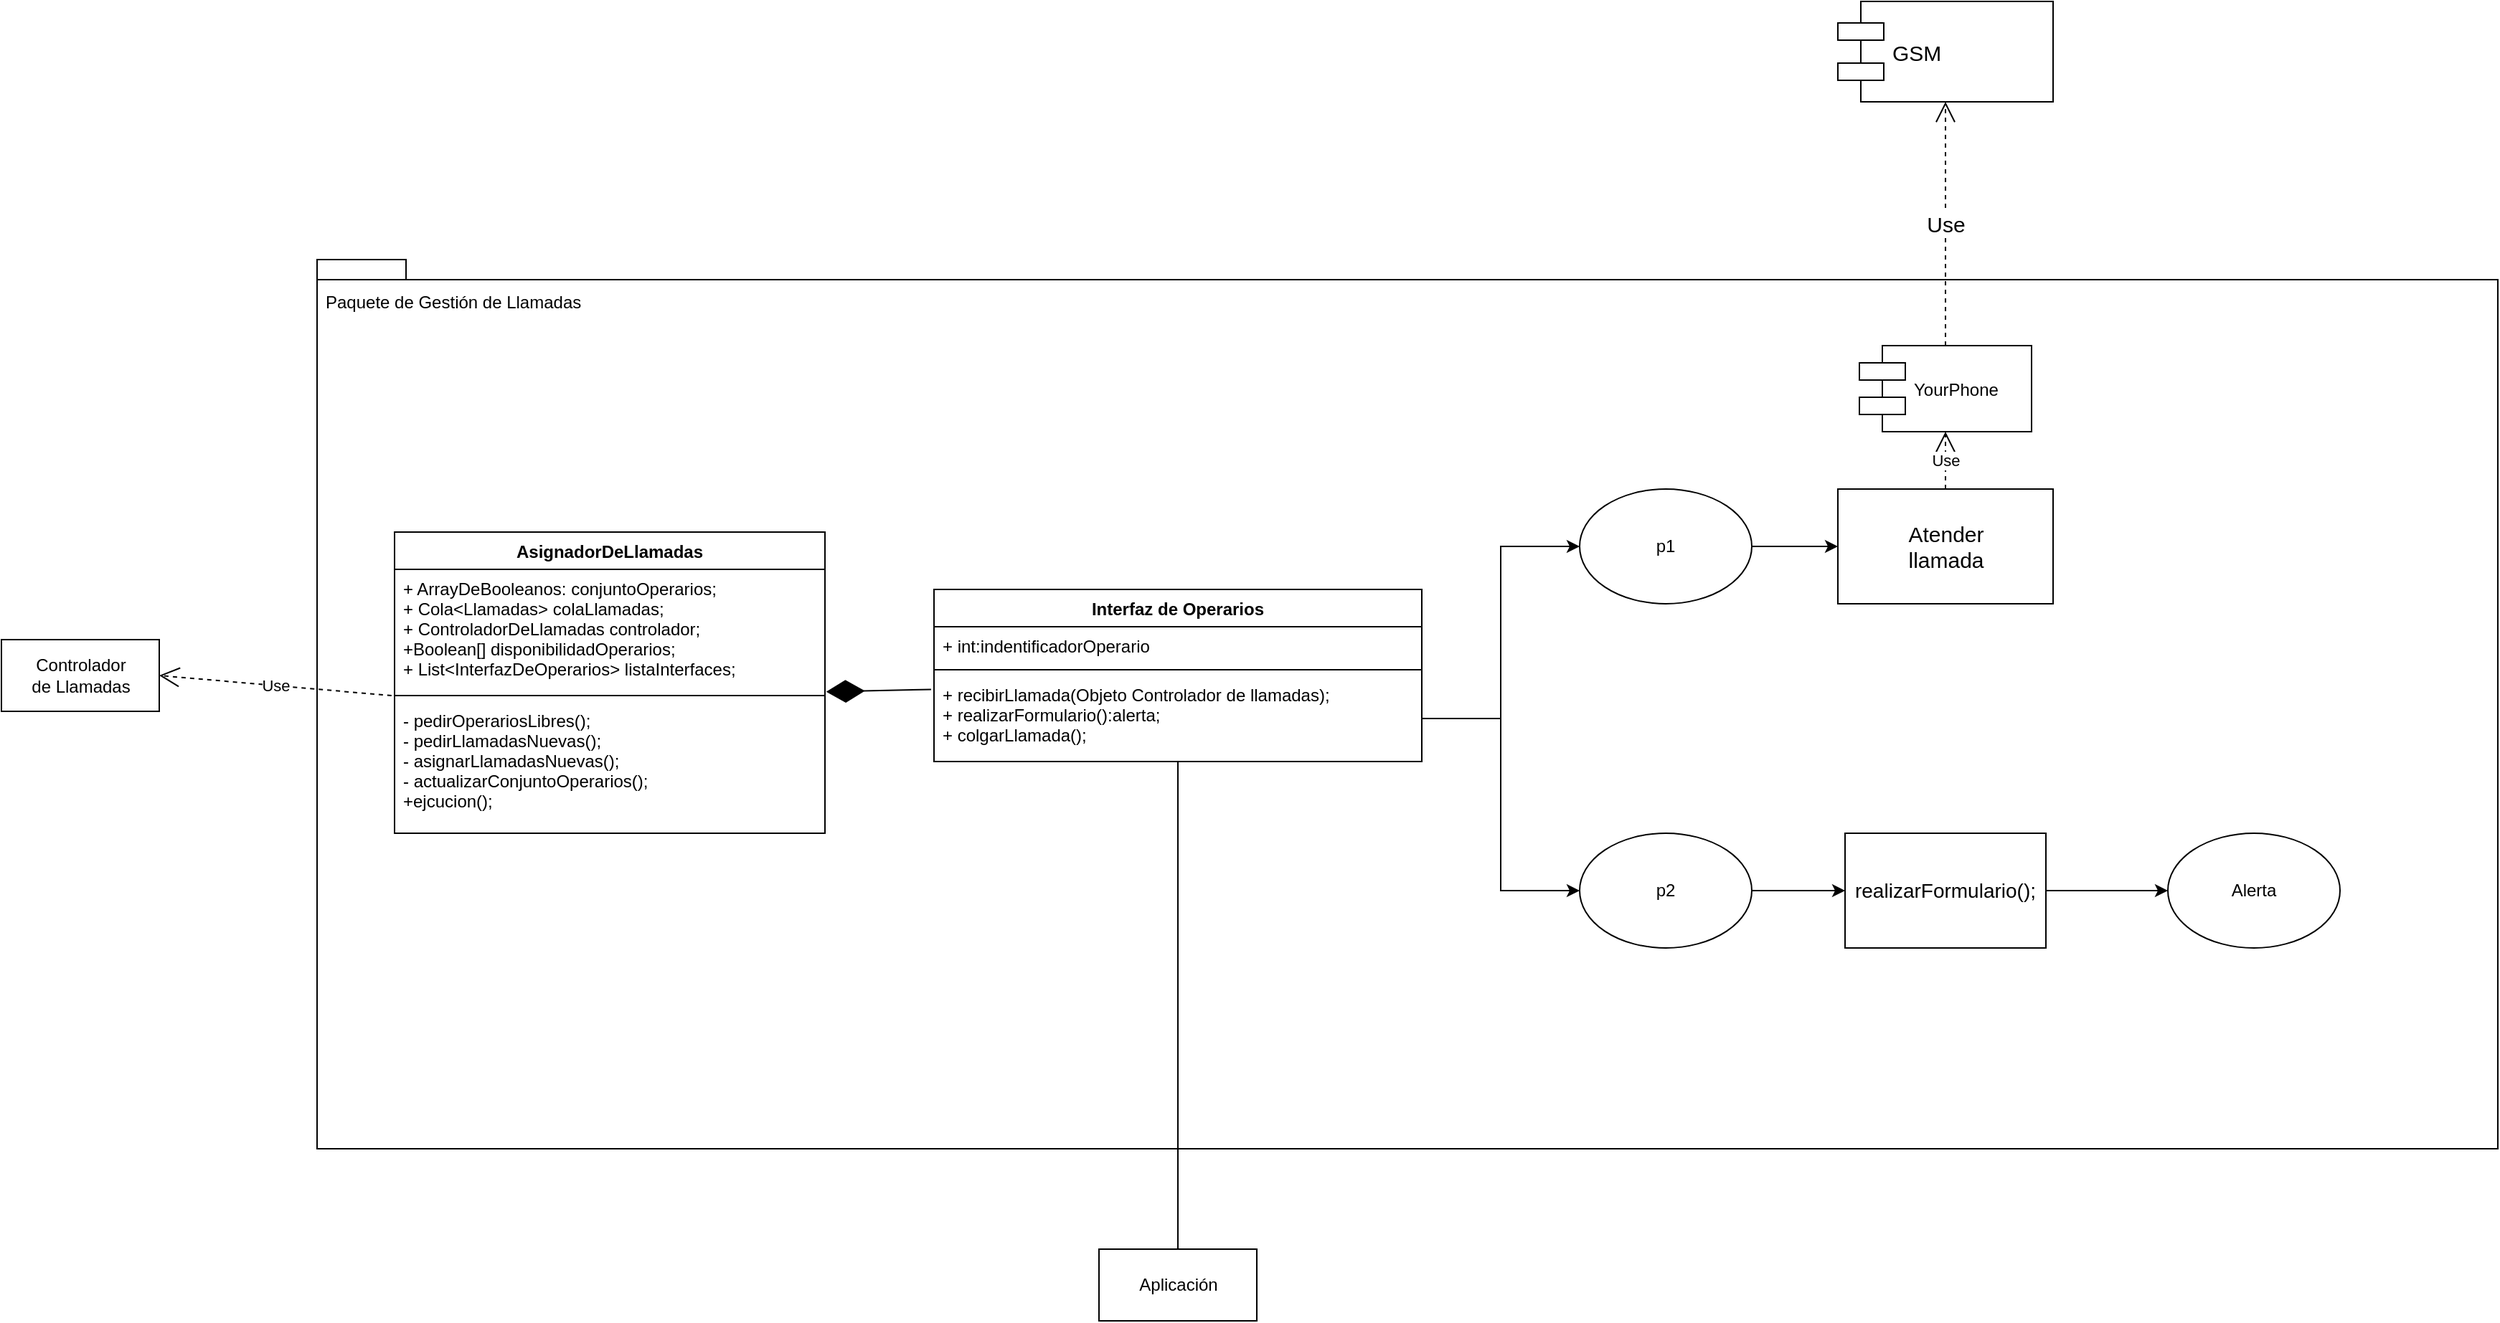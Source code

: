 <mxfile version="12.2.3" type="device" pages="1"><diagram id="MOy_YaS1lcn5210HXS5L" name="Page-1"><mxGraphModel dx="1422" dy="791" grid="1" gridSize="10" guides="1" tooltips="1" connect="1" arrows="1" fold="1" page="1" pageScale="1" pageWidth="1169" pageHeight="1654" math="0" shadow="0"><root><mxCell id="0"/><mxCell id="1" parent="0"/><mxCell id="A8KbrLB3StwtORPgMTFl-1" value="" style="shape=folder;fontStyle=1;spacingTop=10;tabWidth=40;tabHeight=14;tabPosition=left;html=1;" parent="1" vertex="1"><mxGeometry x="360" y="210" width="1520" height="620" as="geometry"/></mxCell><mxCell id="A8KbrLB3StwtORPgMTFl-2" value="AsignadorDeLlamadas" style="swimlane;fontStyle=1;align=center;verticalAlign=top;childLayout=stackLayout;horizontal=1;startSize=26;horizontalStack=0;resizeParent=1;resizeParentMax=0;resizeLast=0;collapsible=1;marginBottom=0;" parent="1" vertex="1"><mxGeometry x="414" y="400" width="300" height="210" as="geometry"/></mxCell><mxCell id="A8KbrLB3StwtORPgMTFl-3" value="+ ArrayDeBooleanos: conjuntoOperarios;&#xA;+ Cola&lt;Llamadas&gt; colaLlamadas;&#xA;+ ControladorDeLlamadas controlador;&#xA;+Boolean[] disponibilidadOperarios;&#xA;+ List&lt;InterfazDeOperarios&gt; listaInterfaces;&#xA;&#xA;&#xA;&#xA;" style="text;strokeColor=none;fillColor=none;align=left;verticalAlign=top;spacingLeft=4;spacingRight=4;overflow=hidden;rotatable=0;points=[[0,0.5],[1,0.5]];portConstraint=eastwest;" parent="A8KbrLB3StwtORPgMTFl-2" vertex="1"><mxGeometry y="26" width="300" height="84" as="geometry"/></mxCell><mxCell id="A8KbrLB3StwtORPgMTFl-4" value="" style="line;strokeWidth=1;fillColor=none;align=left;verticalAlign=middle;spacingTop=-1;spacingLeft=3;spacingRight=3;rotatable=0;labelPosition=right;points=[];portConstraint=eastwest;" parent="A8KbrLB3StwtORPgMTFl-2" vertex="1"><mxGeometry y="110" width="300" height="8" as="geometry"/></mxCell><mxCell id="A8KbrLB3StwtORPgMTFl-5" value="- pedirOperariosLibres();&#xA;- pedirLlamadasNuevas();&#xA;- asignarLlamadasNuevas();&#xA;- actualizarConjuntoOperarios();&#xA;+ejcucion();" style="text;strokeColor=none;fillColor=none;align=left;verticalAlign=top;spacingLeft=4;spacingRight=4;overflow=hidden;rotatable=0;points=[[0,0.5],[1,0.5]];portConstraint=eastwest;" parent="A8KbrLB3StwtORPgMTFl-2" vertex="1"><mxGeometry y="118" width="300" height="92" as="geometry"/></mxCell><mxCell id="A8KbrLB3StwtORPgMTFl-6" value="&lt;div&gt;Controlador &lt;br&gt;&lt;/div&gt;&lt;div&gt;de Llamadas&lt;/div&gt;" style="html=1;" parent="1" vertex="1"><mxGeometry x="140" y="475" width="110" height="50" as="geometry"/></mxCell><mxCell id="A8KbrLB3StwtORPgMTFl-7" value="Use" style="endArrow=open;endSize=12;dashed=1;html=1;exitX=-0.007;exitY=-0.043;exitDx=0;exitDy=0;exitPerimeter=0;entryX=1;entryY=0.5;entryDx=0;entryDy=0;" parent="1" source="A8KbrLB3StwtORPgMTFl-5" target="A8KbrLB3StwtORPgMTFl-6" edge="1"><mxGeometry width="160" relative="1" as="geometry"><mxPoint x="170" y="850" as="sourcePoint"/><mxPoint x="330" y="850" as="targetPoint"/></mxGeometry></mxCell><mxCell id="ybSZIBtxSfdkKPQi223H-5" style="edgeStyle=orthogonalEdgeStyle;rounded=0;orthogonalLoop=1;jettySize=auto;html=1;entryX=0.5;entryY=0;entryDx=0;entryDy=0;endArrow=none;endFill=0;" parent="1" source="HoD3OjdU3cFcMvzCnaJl-1" target="ybSZIBtxSfdkKPQi223H-1" edge="1"><mxGeometry relative="1" as="geometry"/></mxCell><mxCell id="HoD3OjdU3cFcMvzCnaJl-1" value="Interfaz de Operarios" style="swimlane;fontStyle=1;align=center;verticalAlign=top;childLayout=stackLayout;horizontal=1;startSize=26;horizontalStack=0;resizeParent=1;resizeParentMax=0;resizeLast=0;collapsible=1;marginBottom=0;" parent="1" vertex="1"><mxGeometry x="790" y="440" width="340" height="120" as="geometry"/></mxCell><mxCell id="HoD3OjdU3cFcMvzCnaJl-2" value="+ int:indentificadorOperario" style="text;strokeColor=none;fillColor=none;align=left;verticalAlign=top;spacingLeft=4;spacingRight=4;overflow=hidden;rotatable=0;points=[[0,0.5],[1,0.5]];portConstraint=eastwest;" parent="HoD3OjdU3cFcMvzCnaJl-1" vertex="1"><mxGeometry y="26" width="340" height="26" as="geometry"/></mxCell><mxCell id="HoD3OjdU3cFcMvzCnaJl-3" value="" style="line;strokeWidth=1;fillColor=none;align=left;verticalAlign=middle;spacingTop=-1;spacingLeft=3;spacingRight=3;rotatable=0;labelPosition=right;points=[];portConstraint=eastwest;" parent="HoD3OjdU3cFcMvzCnaJl-1" vertex="1"><mxGeometry y="52" width="340" height="8" as="geometry"/></mxCell><mxCell id="HoD3OjdU3cFcMvzCnaJl-4" value="+ recibirLlamada(Objeto Controlador de llamadas);&#xA;+ realizarFormulario():alerta;&#xA;+ colgarLlamada();&#xA;" style="text;strokeColor=none;fillColor=none;align=left;verticalAlign=top;spacingLeft=4;spacingRight=4;overflow=hidden;rotatable=0;points=[[0,0.5],[1,0.5]];portConstraint=eastwest;" parent="HoD3OjdU3cFcMvzCnaJl-1" vertex="1"><mxGeometry y="60" width="340" height="60" as="geometry"/></mxCell><mxCell id="ybSZIBtxSfdkKPQi223H-1" value="Aplicación" style="html=1;" parent="1" vertex="1"><mxGeometry x="905" y="900" width="110" height="50" as="geometry"/></mxCell><mxCell id="ybSZIBtxSfdkKPQi223H-3" value="Paquete de Gestión de Llamadas" style="text;html=1;resizable=0;points=[];autosize=1;align=left;verticalAlign=top;spacingTop=-4;" parent="1" vertex="1"><mxGeometry x="364" y="230" width="200" height="20" as="geometry"/></mxCell><mxCell id="ybSZIBtxSfdkKPQi223H-4" value="" style="endArrow=diamondThin;endFill=1;endSize=24;html=1;entryX=1.003;entryY=1.016;entryDx=0;entryDy=0;entryPerimeter=0;exitX=-0.006;exitY=0.162;exitDx=0;exitDy=0;exitPerimeter=0;" parent="1" source="HoD3OjdU3cFcMvzCnaJl-4" target="A8KbrLB3StwtORPgMTFl-3" edge="1"><mxGeometry width="160" relative="1" as="geometry"><mxPoint x="730" y="620" as="sourcePoint"/><mxPoint x="890" y="620" as="targetPoint"/></mxGeometry></mxCell><mxCell id="ybSZIBtxSfdkKPQi223H-9" value="&lt;div style=&quot;font-size: 15px&quot;&gt;&lt;font style=&quot;font-size: 15px&quot;&gt;Atender&lt;/font&gt;&lt;/div&gt;&lt;div style=&quot;font-size: 15px&quot;&gt;&lt;font style=&quot;font-size: 15px&quot;&gt;llamada&lt;/font&gt;&lt;/div&gt;" style="html=1;" parent="1" vertex="1"><mxGeometry x="1420" y="370" width="150" height="80" as="geometry"/></mxCell><mxCell id="ybSZIBtxSfdkKPQi223H-16" style="edgeStyle=orthogonalEdgeStyle;rounded=0;orthogonalLoop=1;jettySize=auto;html=1;endArrow=classic;endFill=1;" parent="1" source="ybSZIBtxSfdkKPQi223H-10" target="ybSZIBtxSfdkKPQi223H-9" edge="1"><mxGeometry relative="1" as="geometry"/></mxCell><mxCell id="ybSZIBtxSfdkKPQi223H-10" value="p1" style="ellipse;whiteSpace=wrap;html=1;" parent="1" vertex="1"><mxGeometry x="1240" y="370" width="120" height="80" as="geometry"/></mxCell><mxCell id="ybSZIBtxSfdkKPQi223H-17" style="edgeStyle=orthogonalEdgeStyle;rounded=0;orthogonalLoop=1;jettySize=auto;html=1;entryX=0;entryY=0.5;entryDx=0;entryDy=0;endArrow=classic;endFill=1;" parent="1" source="ybSZIBtxSfdkKPQi223H-11" target="ybSZIBtxSfdkKPQi223H-12" edge="1"><mxGeometry relative="1" as="geometry"/></mxCell><mxCell id="ybSZIBtxSfdkKPQi223H-11" value="p2" style="ellipse;whiteSpace=wrap;html=1;" parent="1" vertex="1"><mxGeometry x="1240" y="610" width="120" height="80" as="geometry"/></mxCell><mxCell id="ybSZIBtxSfdkKPQi223H-19" style="edgeStyle=orthogonalEdgeStyle;rounded=0;orthogonalLoop=1;jettySize=auto;html=1;entryX=0;entryY=0.5;entryDx=0;entryDy=0;endArrow=classic;endFill=1;" parent="1" source="ybSZIBtxSfdkKPQi223H-12" target="ybSZIBtxSfdkKPQi223H-18" edge="1"><mxGeometry relative="1" as="geometry"/></mxCell><mxCell id="ybSZIBtxSfdkKPQi223H-12" value="&lt;font style=&quot;font-size: 14px&quot;&gt;realizarFormulario();&lt;/font&gt;" style="rounded=0;whiteSpace=wrap;html=1;" parent="1" vertex="1"><mxGeometry x="1425" y="610" width="140" height="80" as="geometry"/></mxCell><mxCell id="ybSZIBtxSfdkKPQi223H-14" style="edgeStyle=orthogonalEdgeStyle;rounded=0;orthogonalLoop=1;jettySize=auto;html=1;entryX=0;entryY=0.5;entryDx=0;entryDy=0;endArrow=classic;endFill=1;" parent="1" source="HoD3OjdU3cFcMvzCnaJl-4" target="ybSZIBtxSfdkKPQi223H-10" edge="1"><mxGeometry relative="1" as="geometry"/></mxCell><mxCell id="ybSZIBtxSfdkKPQi223H-15" style="edgeStyle=orthogonalEdgeStyle;rounded=0;orthogonalLoop=1;jettySize=auto;html=1;entryX=0;entryY=0.5;entryDx=0;entryDy=0;endArrow=classic;endFill=1;" parent="1" source="HoD3OjdU3cFcMvzCnaJl-4" target="ybSZIBtxSfdkKPQi223H-11" edge="1"><mxGeometry relative="1" as="geometry"/></mxCell><mxCell id="ybSZIBtxSfdkKPQi223H-18" value="Alerta" style="ellipse;whiteSpace=wrap;html=1;" parent="1" vertex="1"><mxGeometry x="1650" y="610" width="120" height="80" as="geometry"/></mxCell><mxCell id="ybSZIBtxSfdkKPQi223H-21" value="GSM" style="shape=component;align=left;spacingLeft=36;fontSize=15;" parent="1" vertex="1"><mxGeometry x="1420" y="30" width="150" height="70" as="geometry"/></mxCell><mxCell id="ybSZIBtxSfdkKPQi223H-22" value="Use" style="endArrow=open;endSize=12;dashed=1;html=1;fontSize=15;exitX=0.5;exitY=0;exitDx=0;exitDy=0;entryX=0.5;entryY=1;entryDx=0;entryDy=0;" parent="1" source="5rYUYFyzaato-YnW_-Xo-1" target="ybSZIBtxSfdkKPQi223H-21" edge="1"><mxGeometry width="160" relative="1" as="geometry"><mxPoint x="1560" y="150" as="sourcePoint"/><mxPoint x="1720" y="150" as="targetPoint"/></mxGeometry></mxCell><mxCell id="5rYUYFyzaato-YnW_-Xo-1" value="YourPhone" style="shape=component;align=left;spacingLeft=36;" vertex="1" parent="1"><mxGeometry x="1435" y="270" width="120" height="60" as="geometry"/></mxCell><mxCell id="5rYUYFyzaato-YnW_-Xo-2" value="Use" style="endArrow=open;endSize=12;dashed=1;html=1;exitX=0.5;exitY=0;exitDx=0;exitDy=0;entryX=0.5;entryY=1;entryDx=0;entryDy=0;" edge="1" parent="1" source="ybSZIBtxSfdkKPQi223H-9" target="5rYUYFyzaato-YnW_-Xo-1"><mxGeometry width="160" relative="1" as="geometry"><mxPoint x="1510" y="360" as="sourcePoint"/><mxPoint x="1670" y="360" as="targetPoint"/></mxGeometry></mxCell></root></mxGraphModel></diagram></mxfile>
